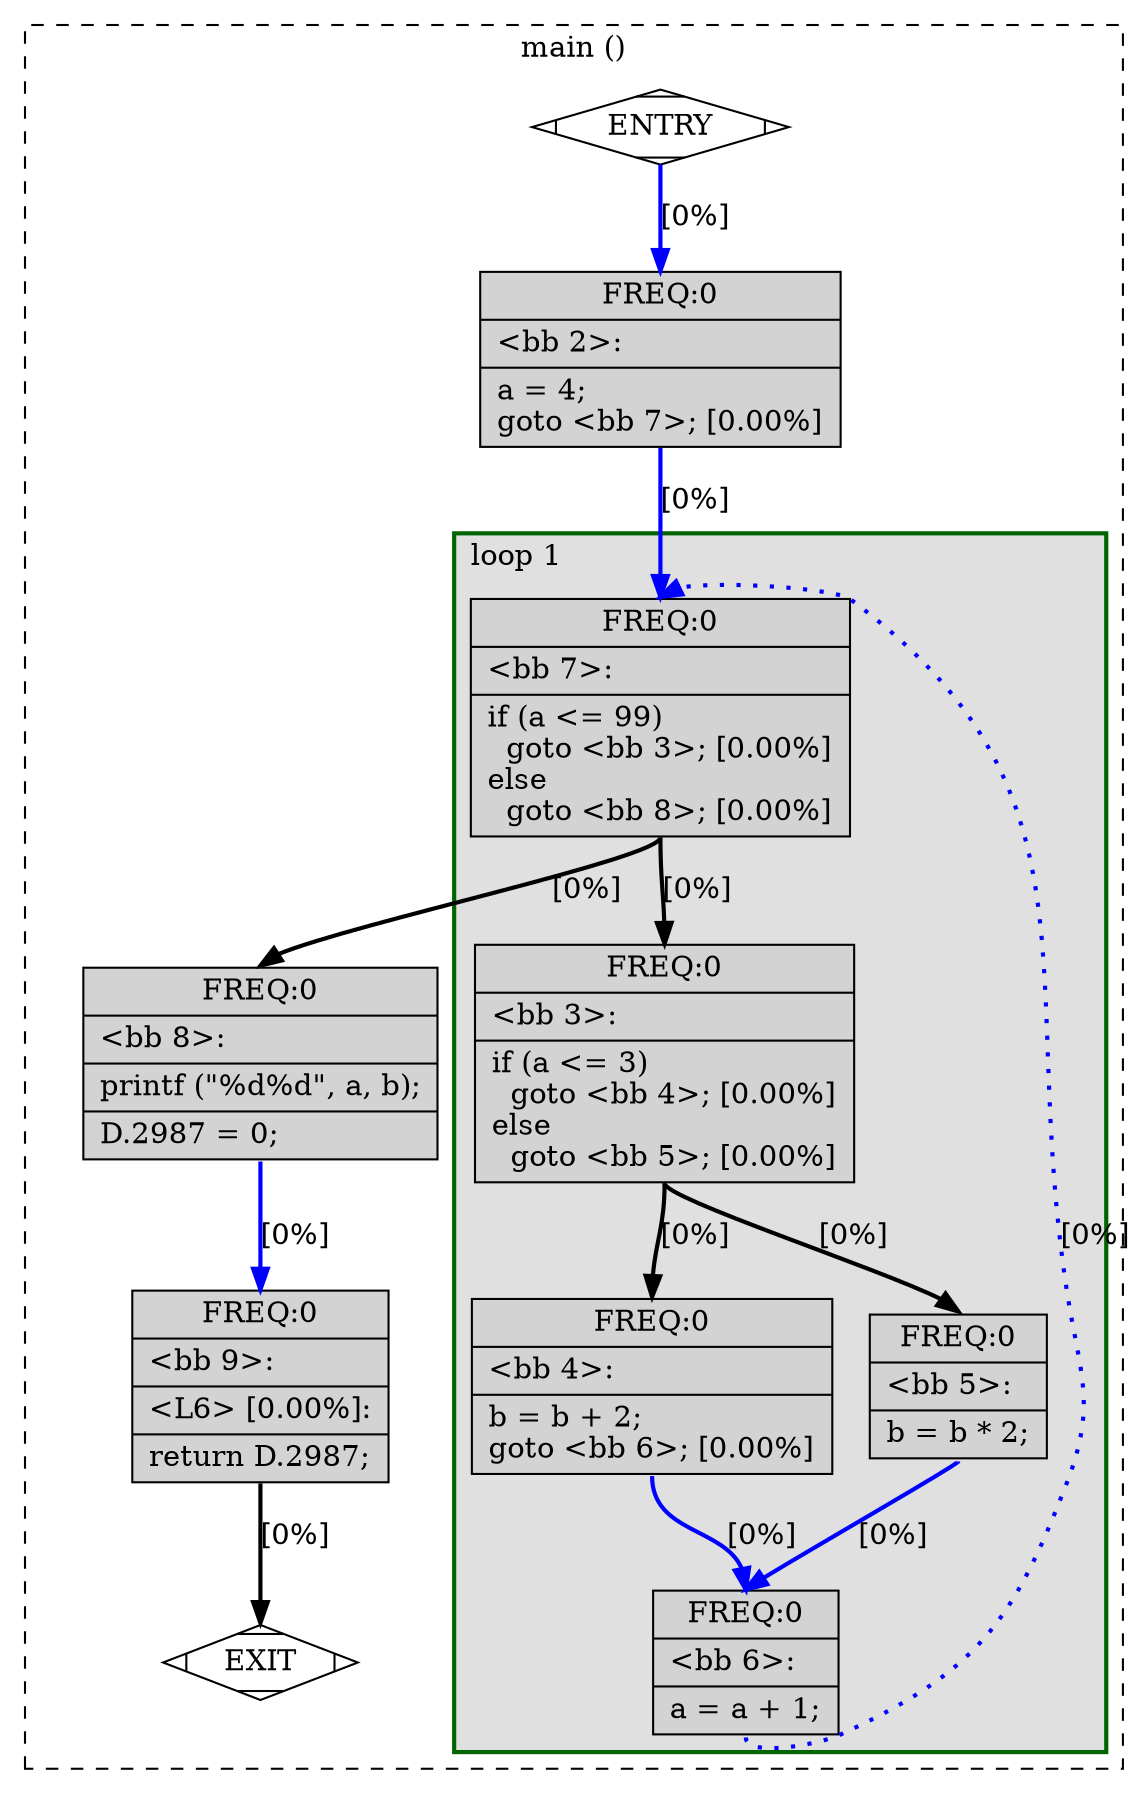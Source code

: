digraph "B-3.c.011t.cfg" {
overlap=false;
subgraph "cluster_main" {
	style="dashed";
	color="black";
	label="main ()";
	subgraph cluster_12_1 {
	style="filled";
	color="darkgreen";
	fillcolor="grey88";
	label="loop 1";
	labeljust=l;
	penwidth=2;
	fn_12_basic_block_7 [shape=record,style=filled,fillcolor=lightgrey,label="{ FREQ:0 |\<bb\ 7\>:\l\
|if\ (a\ \<=\ 99)\l\
\ \ goto\ \<bb\ 3\>;\ [0.00%]\l\
else\l\
\ \ goto\ \<bb\ 8\>;\ [0.00%]\l\
}"];

	fn_12_basic_block_3 [shape=record,style=filled,fillcolor=lightgrey,label="{ FREQ:0 |\<bb\ 3\>:\l\
|if\ (a\ \<=\ 3)\l\
\ \ goto\ \<bb\ 4\>;\ [0.00%]\l\
else\l\
\ \ goto\ \<bb\ 5\>;\ [0.00%]\l\
}"];

	fn_12_basic_block_4 [shape=record,style=filled,fillcolor=lightgrey,label="{ FREQ:0 |\<bb\ 4\>:\l\
|b\ =\ b\ +\ 2;\l\
goto\ \<bb\ 6\>;\ [0.00%]\l\
}"];

	fn_12_basic_block_5 [shape=record,style=filled,fillcolor=lightgrey,label="{ FREQ:0 |\<bb\ 5\>:\l\
|b\ =\ b\ *\ 2;\l\
}"];

	fn_12_basic_block_6 [shape=record,style=filled,fillcolor=lightgrey,label="{ FREQ:0 |\<bb\ 6\>:\l\
|a\ =\ a\ +\ 1;\l\
}"];

	}
	fn_12_basic_block_0 [shape=Mdiamond,style=filled,fillcolor=white,label="ENTRY"];

	fn_12_basic_block_1 [shape=Mdiamond,style=filled,fillcolor=white,label="EXIT"];

	fn_12_basic_block_2 [shape=record,style=filled,fillcolor=lightgrey,label="{ FREQ:0 |\<bb\ 2\>:\l\
|a\ =\ 4;\l\
goto\ \<bb\ 7\>;\ [0.00%]\l\
}"];

	fn_12_basic_block_8 [shape=record,style=filled,fillcolor=lightgrey,label="{ FREQ:0 |\<bb\ 8\>:\l\
|printf\ (\"%d%d\",\ a,\ b);\l\
|D.2987\ =\ 0;\l\
}"];

	fn_12_basic_block_9 [shape=record,style=filled,fillcolor=lightgrey,label="{ FREQ:0 |\<bb\ 9\>:\l\
|\<L6\>\ [0.00%]:\l\
|return\ D.2987;\l\
}"];

	fn_12_basic_block_0:s -> fn_12_basic_block_2:n [style="solid,bold",color=blue,weight=100,constraint=true, label="[0%]"];
	fn_12_basic_block_2:s -> fn_12_basic_block_7:n [style="solid,bold",color=blue,weight=100,constraint=true, label="[0%]"];
	fn_12_basic_block_3:s -> fn_12_basic_block_4:n [style="solid,bold",color=black,weight=10,constraint=true, label="[0%]"];
	fn_12_basic_block_3:s -> fn_12_basic_block_5:n [style="solid,bold",color=black,weight=10,constraint=true, label="[0%]"];
	fn_12_basic_block_4:s -> fn_12_basic_block_6:n [style="solid,bold",color=blue,weight=100,constraint=true, label="[0%]"];
	fn_12_basic_block_5:s -> fn_12_basic_block_6:n [style="solid,bold",color=blue,weight=100,constraint=true, label="[0%]"];
	fn_12_basic_block_6:s -> fn_12_basic_block_7:n [style="dotted,bold",color=blue,weight=10,constraint=false, label="[0%]"];
	fn_12_basic_block_7:s -> fn_12_basic_block_3:n [style="solid,bold",color=black,weight=10,constraint=true, label="[0%]"];
	fn_12_basic_block_7:s -> fn_12_basic_block_8:n [style="solid,bold",color=black,weight=10,constraint=true, label="[0%]"];
	fn_12_basic_block_8:s -> fn_12_basic_block_9:n [style="solid,bold",color=blue,weight=100,constraint=true, label="[0%]"];
	fn_12_basic_block_9:s -> fn_12_basic_block_1:n [style="solid,bold",color=black,weight=10,constraint=true, label="[0%]"];
	fn_12_basic_block_0:s -> fn_12_basic_block_1:n [style="invis",constraint=true];
}
}

